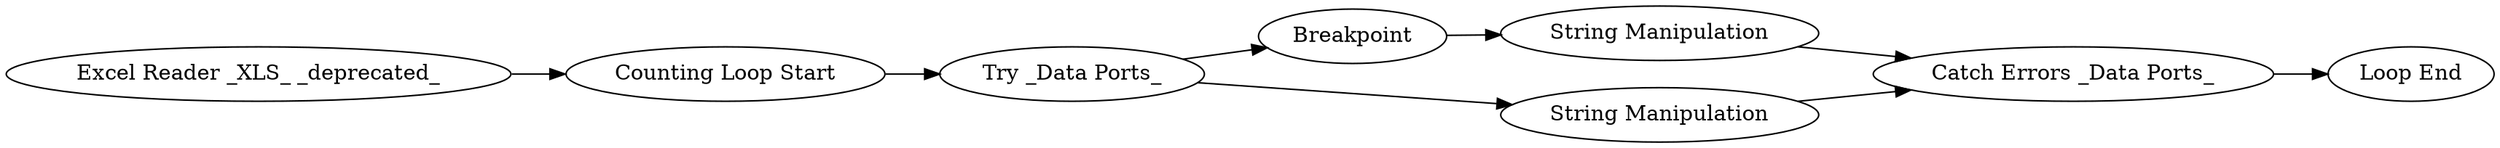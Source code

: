 digraph {
	65 -> 62
	67 -> 66
	68 -> 66
	62 -> 67
	66 -> 61
	65 -> 68
	64 -> 65
	63 -> 64
	64 [label="Counting Loop Start"]
	62 [label=Breakpoint]
	66 [label="Catch Errors _Data Ports_"]
	68 [label="String Manipulation"]
	65 [label="Try _Data Ports_"]
	67 [label="String Manipulation"]
	63 [label="Excel Reader _XLS_ _deprecated_"]
	61 [label="Loop End"]
	rankdir=LR
}
